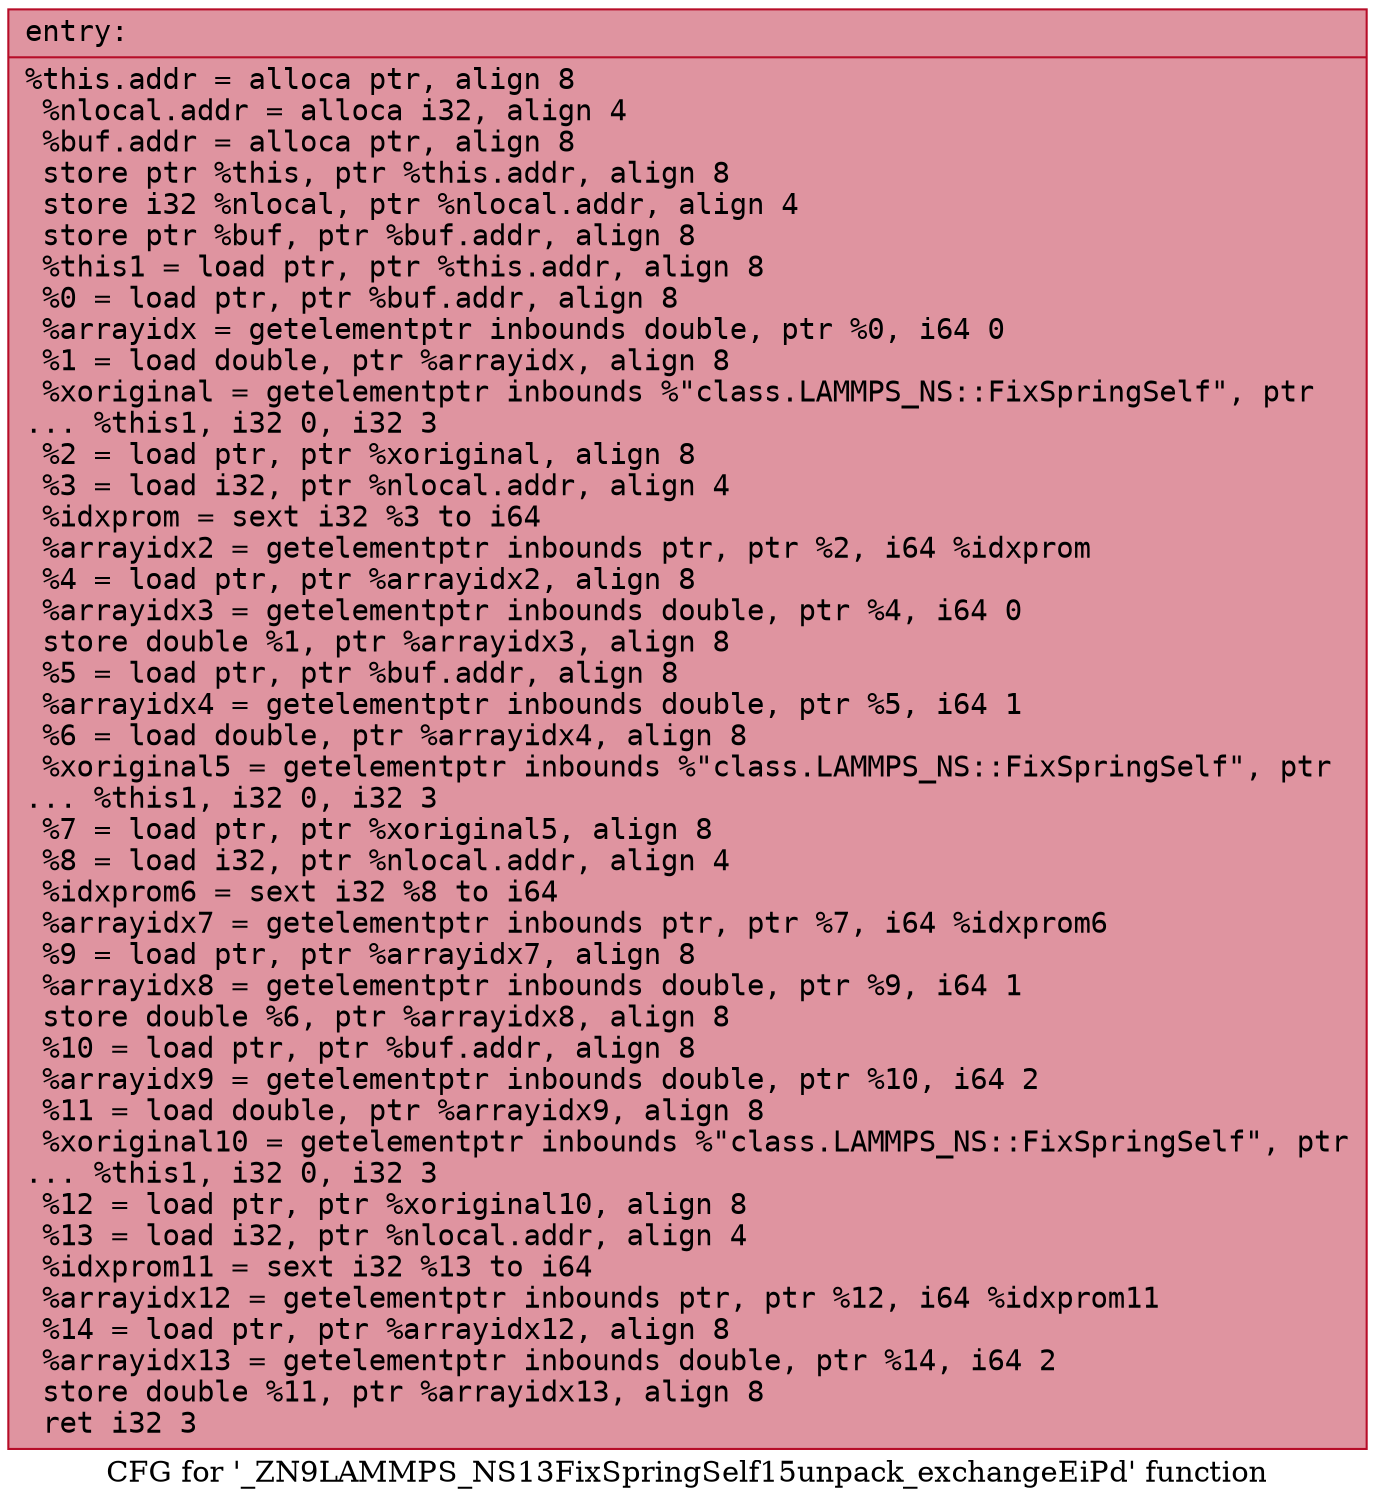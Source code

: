 digraph "CFG for '_ZN9LAMMPS_NS13FixSpringSelf15unpack_exchangeEiPd' function" {
	label="CFG for '_ZN9LAMMPS_NS13FixSpringSelf15unpack_exchangeEiPd' function";

	Node0x5622f8d29d00 [shape=record,color="#b70d28ff", style=filled, fillcolor="#b70d2870" fontname="Courier",label="{entry:\l|  %this.addr = alloca ptr, align 8\l  %nlocal.addr = alloca i32, align 4\l  %buf.addr = alloca ptr, align 8\l  store ptr %this, ptr %this.addr, align 8\l  store i32 %nlocal, ptr %nlocal.addr, align 4\l  store ptr %buf, ptr %buf.addr, align 8\l  %this1 = load ptr, ptr %this.addr, align 8\l  %0 = load ptr, ptr %buf.addr, align 8\l  %arrayidx = getelementptr inbounds double, ptr %0, i64 0\l  %1 = load double, ptr %arrayidx, align 8\l  %xoriginal = getelementptr inbounds %\"class.LAMMPS_NS::FixSpringSelf\", ptr\l... %this1, i32 0, i32 3\l  %2 = load ptr, ptr %xoriginal, align 8\l  %3 = load i32, ptr %nlocal.addr, align 4\l  %idxprom = sext i32 %3 to i64\l  %arrayidx2 = getelementptr inbounds ptr, ptr %2, i64 %idxprom\l  %4 = load ptr, ptr %arrayidx2, align 8\l  %arrayidx3 = getelementptr inbounds double, ptr %4, i64 0\l  store double %1, ptr %arrayidx3, align 8\l  %5 = load ptr, ptr %buf.addr, align 8\l  %arrayidx4 = getelementptr inbounds double, ptr %5, i64 1\l  %6 = load double, ptr %arrayidx4, align 8\l  %xoriginal5 = getelementptr inbounds %\"class.LAMMPS_NS::FixSpringSelf\", ptr\l... %this1, i32 0, i32 3\l  %7 = load ptr, ptr %xoriginal5, align 8\l  %8 = load i32, ptr %nlocal.addr, align 4\l  %idxprom6 = sext i32 %8 to i64\l  %arrayidx7 = getelementptr inbounds ptr, ptr %7, i64 %idxprom6\l  %9 = load ptr, ptr %arrayidx7, align 8\l  %arrayidx8 = getelementptr inbounds double, ptr %9, i64 1\l  store double %6, ptr %arrayidx8, align 8\l  %10 = load ptr, ptr %buf.addr, align 8\l  %arrayidx9 = getelementptr inbounds double, ptr %10, i64 2\l  %11 = load double, ptr %arrayidx9, align 8\l  %xoriginal10 = getelementptr inbounds %\"class.LAMMPS_NS::FixSpringSelf\", ptr\l... %this1, i32 0, i32 3\l  %12 = load ptr, ptr %xoriginal10, align 8\l  %13 = load i32, ptr %nlocal.addr, align 4\l  %idxprom11 = sext i32 %13 to i64\l  %arrayidx12 = getelementptr inbounds ptr, ptr %12, i64 %idxprom11\l  %14 = load ptr, ptr %arrayidx12, align 8\l  %arrayidx13 = getelementptr inbounds double, ptr %14, i64 2\l  store double %11, ptr %arrayidx13, align 8\l  ret i32 3\l}"];
}
